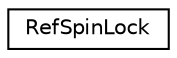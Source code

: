 digraph "Graphical Class Hierarchy"
{
  edge [fontname="Helvetica",fontsize="10",labelfontname="Helvetica",labelfontsize="10"];
  node [fontname="Helvetica",fontsize="10",shape=record];
  rankdir="LR";
  Node1 [label="RefSpinLock",height=0.2,width=0.4,color="black", fillcolor="white", style="filled",URL="$class_ref_spin_lock.html"];
}
